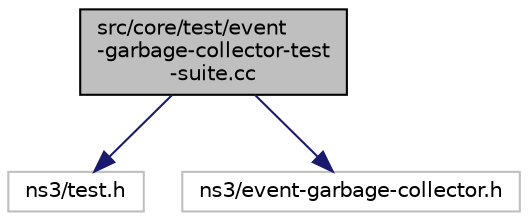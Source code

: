 digraph "src/core/test/event-garbage-collector-test-suite.cc"
{
 // LATEX_PDF_SIZE
  edge [fontname="Helvetica",fontsize="10",labelfontname="Helvetica",labelfontsize="10"];
  node [fontname="Helvetica",fontsize="10",shape=record];
  Node1 [label="src/core/test/event\l-garbage-collector-test\l-suite.cc",height=0.2,width=0.4,color="black", fillcolor="grey75", style="filled", fontcolor="black",tooltip="EventGarbageCollector test suite."];
  Node1 -> Node2 [color="midnightblue",fontsize="10",style="solid",fontname="Helvetica"];
  Node2 [label="ns3/test.h",height=0.2,width=0.4,color="grey75", fillcolor="white", style="filled",tooltip=" "];
  Node1 -> Node3 [color="midnightblue",fontsize="10",style="solid",fontname="Helvetica"];
  Node3 [label="ns3/event-garbage-collector.h",height=0.2,width=0.4,color="grey75", fillcolor="white", style="filled",tooltip=" "];
}
